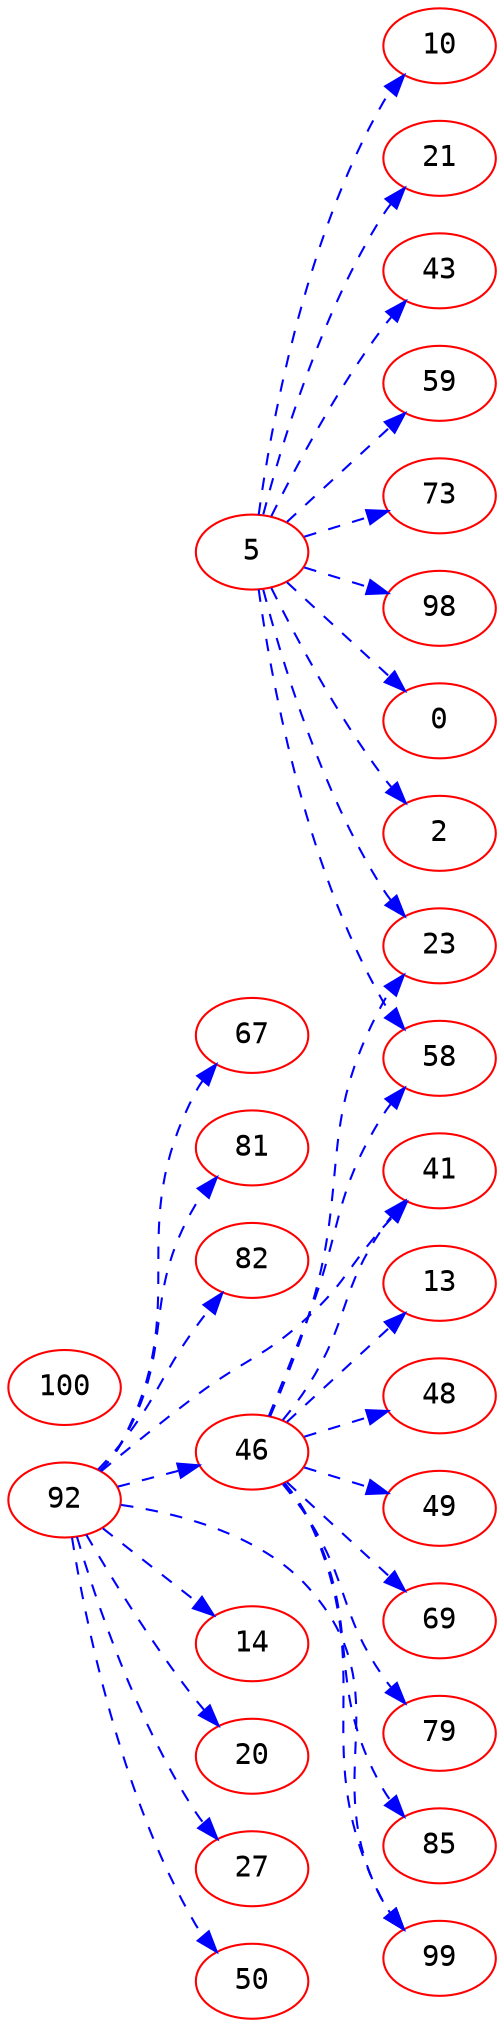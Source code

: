 digraph dumpedGraph {
		node[color=Red,fontname=Courier]
		edge[color=Blue,style=dashed]
		rankdir=LR; //Rank Direction Left to Right
		/*Total Nodes : 4 */
"5"->{"0" "2" "10" "21" "23" "43" "58" "59" "73" "98"}
"46"->{"13" "23" "41" "48" "49" "58" "69" "79" "85" "99"}
"92"->{"14" "20" "27" "41" "46" "50" "67" "81" "82" "99"}
"100"->{}
}